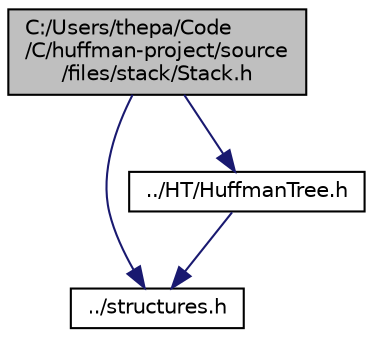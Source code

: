 digraph "C:/Users/thepa/Code/C/huffman-project/source/files/stack/Stack.h"
{
 // LATEX_PDF_SIZE
  edge [fontname="Helvetica",fontsize="10",labelfontname="Helvetica",labelfontsize="10"];
  node [fontname="Helvetica",fontsize="10",shape=record];
  Node1 [label="C:/Users/thepa/Code\l/C/huffman-project/source\l/files/stack/Stack.h",height=0.2,width=0.4,color="black", fillcolor="grey75", style="filled", fontcolor="black",tooltip=" "];
  Node1 -> Node2 [color="midnightblue",fontsize="10",style="solid",fontname="Helvetica"];
  Node2 [label="../structures.h",height=0.2,width=0.4,color="black", fillcolor="white", style="filled",URL="$structures_8h.html",tooltip=" "];
  Node1 -> Node3 [color="midnightblue",fontsize="10",style="solid",fontname="Helvetica"];
  Node3 [label="../HT/HuffmanTree.h",height=0.2,width=0.4,color="black", fillcolor="white", style="filled",URL="$_huffman_tree_8h.html",tooltip=" "];
  Node3 -> Node2 [color="midnightblue",fontsize="10",style="solid",fontname="Helvetica"];
}
